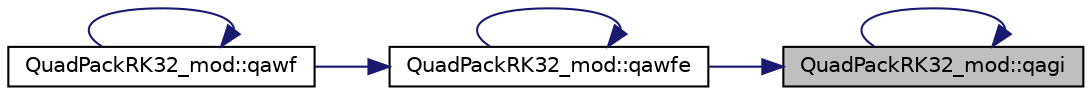 digraph "QuadPackRK32_mod::qagi"
{
 // LATEX_PDF_SIZE
  edge [fontname="Helvetica",fontsize="10",labelfontname="Helvetica",labelfontsize="10"];
  node [fontname="Helvetica",fontsize="10",shape=record];
  rankdir="RL";
  Node1 [label="QuadPackRK32_mod::qagi",height=0.2,width=0.4,color="black", fillcolor="grey75", style="filled", fontcolor="black",tooltip=" "];
  Node1 -> Node1 [dir="back",color="midnightblue",fontsize="10",style="solid",fontname="Helvetica"];
  Node1 -> Node2 [dir="back",color="midnightblue",fontsize="10",style="solid",fontname="Helvetica"];
  Node2 [label="QuadPackRK32_mod::qawfe",height=0.2,width=0.4,color="black", fillcolor="white", style="filled",URL="$namespaceQuadPackRK32__mod.html#a2352e53fc82b3c7bec8183be9d94d240",tooltip=" "];
  Node2 -> Node3 [dir="back",color="midnightblue",fontsize="10",style="solid",fontname="Helvetica"];
  Node3 [label="QuadPackRK32_mod::qawf",height=0.2,width=0.4,color="black", fillcolor="white", style="filled",URL="$namespaceQuadPackRK32__mod.html#a6dcf1aaa8b0aa72396eac1d5d186b708",tooltip=" "];
  Node3 -> Node3 [dir="back",color="midnightblue",fontsize="10",style="solid",fontname="Helvetica"];
  Node2 -> Node2 [dir="back",color="midnightblue",fontsize="10",style="solid",fontname="Helvetica"];
}
